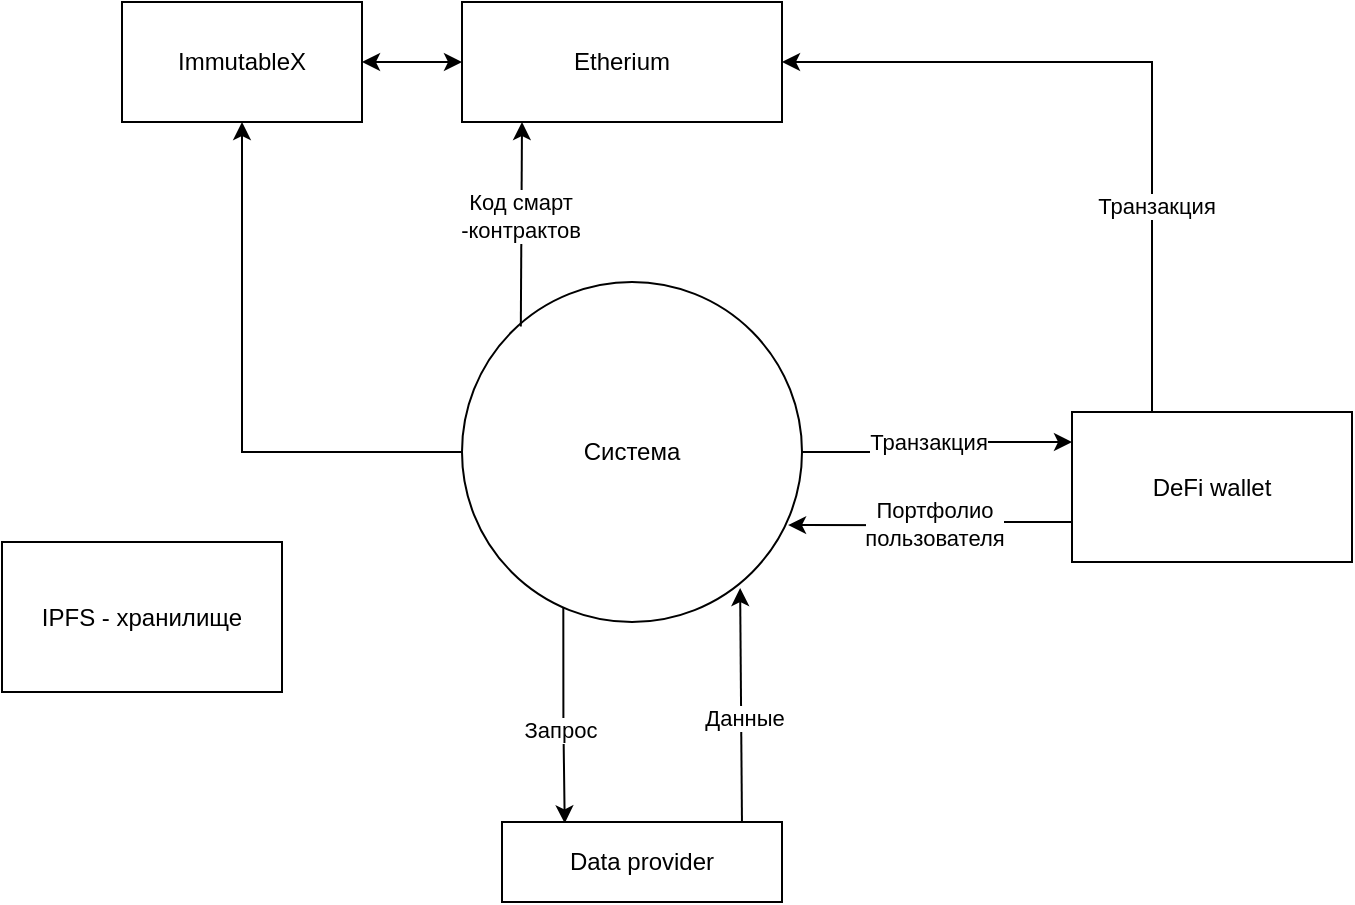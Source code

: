 <mxfile version="20.8.23" type="github">
  <diagram name="Страница 1" id="PbTtmd6q3jU2auLFYNLY">
    <mxGraphModel dx="989" dy="554" grid="1" gridSize="10" guides="1" tooltips="1" connect="1" arrows="1" fold="1" page="1" pageScale="1" pageWidth="1169" pageHeight="827" math="0" shadow="0">
      <root>
        <mxCell id="0" />
        <mxCell id="1" parent="0" />
        <mxCell id="7_X0dGAMX54bu9OWyD-T-13" style="edgeStyle=orthogonalEdgeStyle;rounded=0;orthogonalLoop=1;jettySize=auto;html=1;entryX=0.224;entryY=0.017;entryDx=0;entryDy=0;startArrow=none;startFill=0;endArrow=classic;endFill=1;exitX=0.298;exitY=0.959;exitDx=0;exitDy=0;exitPerimeter=0;entryPerimeter=0;" edge="1" parent="1" source="7_X0dGAMX54bu9OWyD-T-1" target="7_X0dGAMX54bu9OWyD-T-5">
          <mxGeometry relative="1" as="geometry" />
        </mxCell>
        <mxCell id="7_X0dGAMX54bu9OWyD-T-14" value="Запрос" style="edgeLabel;html=1;align=center;verticalAlign=middle;resizable=0;points=[];" vertex="1" connectable="0" parent="7_X0dGAMX54bu9OWyD-T-13">
          <mxGeometry x="0.137" y="-3" relative="1" as="geometry">
            <mxPoint as="offset" />
          </mxGeometry>
        </mxCell>
        <mxCell id="7_X0dGAMX54bu9OWyD-T-16" style="edgeStyle=orthogonalEdgeStyle;rounded=0;orthogonalLoop=1;jettySize=auto;html=1;startArrow=none;startFill=0;endArrow=classic;endFill=1;" edge="1" parent="1" source="7_X0dGAMX54bu9OWyD-T-1" target="7_X0dGAMX54bu9OWyD-T-4">
          <mxGeometry relative="1" as="geometry">
            <Array as="points">
              <mxPoint x="578" y="475" />
              <mxPoint x="578" y="470" />
            </Array>
          </mxGeometry>
        </mxCell>
        <mxCell id="7_X0dGAMX54bu9OWyD-T-19" value="Транзакция" style="edgeLabel;html=1;align=center;verticalAlign=middle;resizable=0;points=[];" vertex="1" connectable="0" parent="7_X0dGAMX54bu9OWyD-T-16">
          <mxGeometry x="0.106" y="2" relative="1" as="geometry">
            <mxPoint x="-10" y="2" as="offset" />
          </mxGeometry>
        </mxCell>
        <mxCell id="7_X0dGAMX54bu9OWyD-T-23" style="edgeStyle=orthogonalEdgeStyle;rounded=0;orthogonalLoop=1;jettySize=auto;html=1;entryX=0.5;entryY=1;entryDx=0;entryDy=0;startArrow=none;startFill=0;endArrow=classic;endFill=1;" edge="1" parent="1" source="7_X0dGAMX54bu9OWyD-T-1" target="7_X0dGAMX54bu9OWyD-T-3">
          <mxGeometry relative="1" as="geometry" />
        </mxCell>
        <mxCell id="7_X0dGAMX54bu9OWyD-T-1" value="Система" style="ellipse;whiteSpace=wrap;html=1;aspect=fixed;" vertex="1" parent="1">
          <mxGeometry x="340" y="390" width="170" height="170" as="geometry" />
        </mxCell>
        <mxCell id="7_X0dGAMX54bu9OWyD-T-2" value="Etherium" style="rounded=0;whiteSpace=wrap;html=1;" vertex="1" parent="1">
          <mxGeometry x="340" y="250" width="160" height="60" as="geometry" />
        </mxCell>
        <mxCell id="7_X0dGAMX54bu9OWyD-T-24" style="edgeStyle=orthogonalEdgeStyle;rounded=0;orthogonalLoop=1;jettySize=auto;html=1;startArrow=classic;startFill=1;endArrow=classic;endFill=1;" edge="1" parent="1" source="7_X0dGAMX54bu9OWyD-T-3" target="7_X0dGAMX54bu9OWyD-T-2">
          <mxGeometry relative="1" as="geometry" />
        </mxCell>
        <mxCell id="7_X0dGAMX54bu9OWyD-T-3" value="ImmutableX" style="rounded=0;whiteSpace=wrap;html=1;" vertex="1" parent="1">
          <mxGeometry x="170" y="250" width="120" height="60" as="geometry" />
        </mxCell>
        <mxCell id="7_X0dGAMX54bu9OWyD-T-17" style="edgeStyle=orthogonalEdgeStyle;rounded=0;orthogonalLoop=1;jettySize=auto;html=1;startArrow=none;startFill=0;endArrow=classic;endFill=1;" edge="1" parent="1" source="7_X0dGAMX54bu9OWyD-T-4" target="7_X0dGAMX54bu9OWyD-T-2">
          <mxGeometry relative="1" as="geometry">
            <Array as="points">
              <mxPoint x="685" y="280" />
            </Array>
          </mxGeometry>
        </mxCell>
        <mxCell id="7_X0dGAMX54bu9OWyD-T-18" value="Транзакция" style="edgeLabel;html=1;align=center;verticalAlign=middle;resizable=0;points=[];" vertex="1" connectable="0" parent="7_X0dGAMX54bu9OWyD-T-17">
          <mxGeometry x="-0.423" y="-2" relative="1" as="geometry">
            <mxPoint y="1" as="offset" />
          </mxGeometry>
        </mxCell>
        <mxCell id="7_X0dGAMX54bu9OWyD-T-20" style="edgeStyle=orthogonalEdgeStyle;rounded=0;orthogonalLoop=1;jettySize=auto;html=1;entryX=0.959;entryY=0.715;entryDx=0;entryDy=0;entryPerimeter=0;startArrow=none;startFill=0;endArrow=classic;endFill=1;" edge="1" parent="1" source="7_X0dGAMX54bu9OWyD-T-4" target="7_X0dGAMX54bu9OWyD-T-1">
          <mxGeometry relative="1" as="geometry">
            <Array as="points">
              <mxPoint x="578" y="510" />
              <mxPoint x="578" y="512" />
            </Array>
          </mxGeometry>
        </mxCell>
        <mxCell id="7_X0dGAMX54bu9OWyD-T-21" value="Портфолио &lt;br&gt;пользователя" style="edgeLabel;html=1;align=center;verticalAlign=middle;resizable=0;points=[];" vertex="1" connectable="0" parent="7_X0dGAMX54bu9OWyD-T-20">
          <mxGeometry x="-0.017" y="-1" relative="1" as="geometry">
            <mxPoint as="offset" />
          </mxGeometry>
        </mxCell>
        <mxCell id="7_X0dGAMX54bu9OWyD-T-4" value="DeFi wallet" style="rounded=0;whiteSpace=wrap;html=1;" vertex="1" parent="1">
          <mxGeometry x="645" y="455" width="140" height="75" as="geometry" />
        </mxCell>
        <mxCell id="7_X0dGAMX54bu9OWyD-T-5" value="Data provider" style="rounded=0;whiteSpace=wrap;html=1;" vertex="1" parent="1">
          <mxGeometry x="360" y="660" width="140" height="40" as="geometry" />
        </mxCell>
        <mxCell id="7_X0dGAMX54bu9OWyD-T-6" value="" style="endArrow=classic;html=1;rounded=0;exitX=0.173;exitY=0.131;exitDx=0;exitDy=0;exitPerimeter=0;" edge="1" parent="1" source="7_X0dGAMX54bu9OWyD-T-1">
          <mxGeometry width="50" height="50" relative="1" as="geometry">
            <mxPoint x="385" y="400" as="sourcePoint" />
            <mxPoint x="370" y="310" as="targetPoint" />
          </mxGeometry>
        </mxCell>
        <mxCell id="7_X0dGAMX54bu9OWyD-T-7" value="Код смарт&lt;br&gt;-контрактов" style="edgeLabel;html=1;align=center;verticalAlign=middle;resizable=0;points=[];" vertex="1" connectable="0" parent="7_X0dGAMX54bu9OWyD-T-6">
          <mxGeometry x="-0.203" y="1" relative="1" as="geometry">
            <mxPoint y="-15" as="offset" />
          </mxGeometry>
        </mxCell>
        <mxCell id="7_X0dGAMX54bu9OWyD-T-12" value="" style="endArrow=none;html=1;rounded=0;exitX=0.818;exitY=0.9;exitDx=0;exitDy=0;exitPerimeter=0;startArrow=classic;startFill=1;endFill=0;entryX=0.857;entryY=0;entryDx=0;entryDy=0;entryPerimeter=0;" edge="1" parent="1" source="7_X0dGAMX54bu9OWyD-T-1" target="7_X0dGAMX54bu9OWyD-T-5">
          <mxGeometry width="50" height="50" relative="1" as="geometry">
            <mxPoint x="415" y="430" as="sourcePoint" />
            <mxPoint x="465" y="380" as="targetPoint" />
          </mxGeometry>
        </mxCell>
        <mxCell id="7_X0dGAMX54bu9OWyD-T-15" value="Данные" style="edgeLabel;html=1;align=center;verticalAlign=middle;resizable=0;points=[];" vertex="1" connectable="0" parent="7_X0dGAMX54bu9OWyD-T-12">
          <mxGeometry x="0.113" y="1" relative="1" as="geometry">
            <mxPoint as="offset" />
          </mxGeometry>
        </mxCell>
        <mxCell id="7_X0dGAMX54bu9OWyD-T-22" value="IPFS - хранилище" style="rounded=0;whiteSpace=wrap;html=1;" vertex="1" parent="1">
          <mxGeometry x="110" y="520" width="140" height="75" as="geometry" />
        </mxCell>
      </root>
    </mxGraphModel>
  </diagram>
</mxfile>
